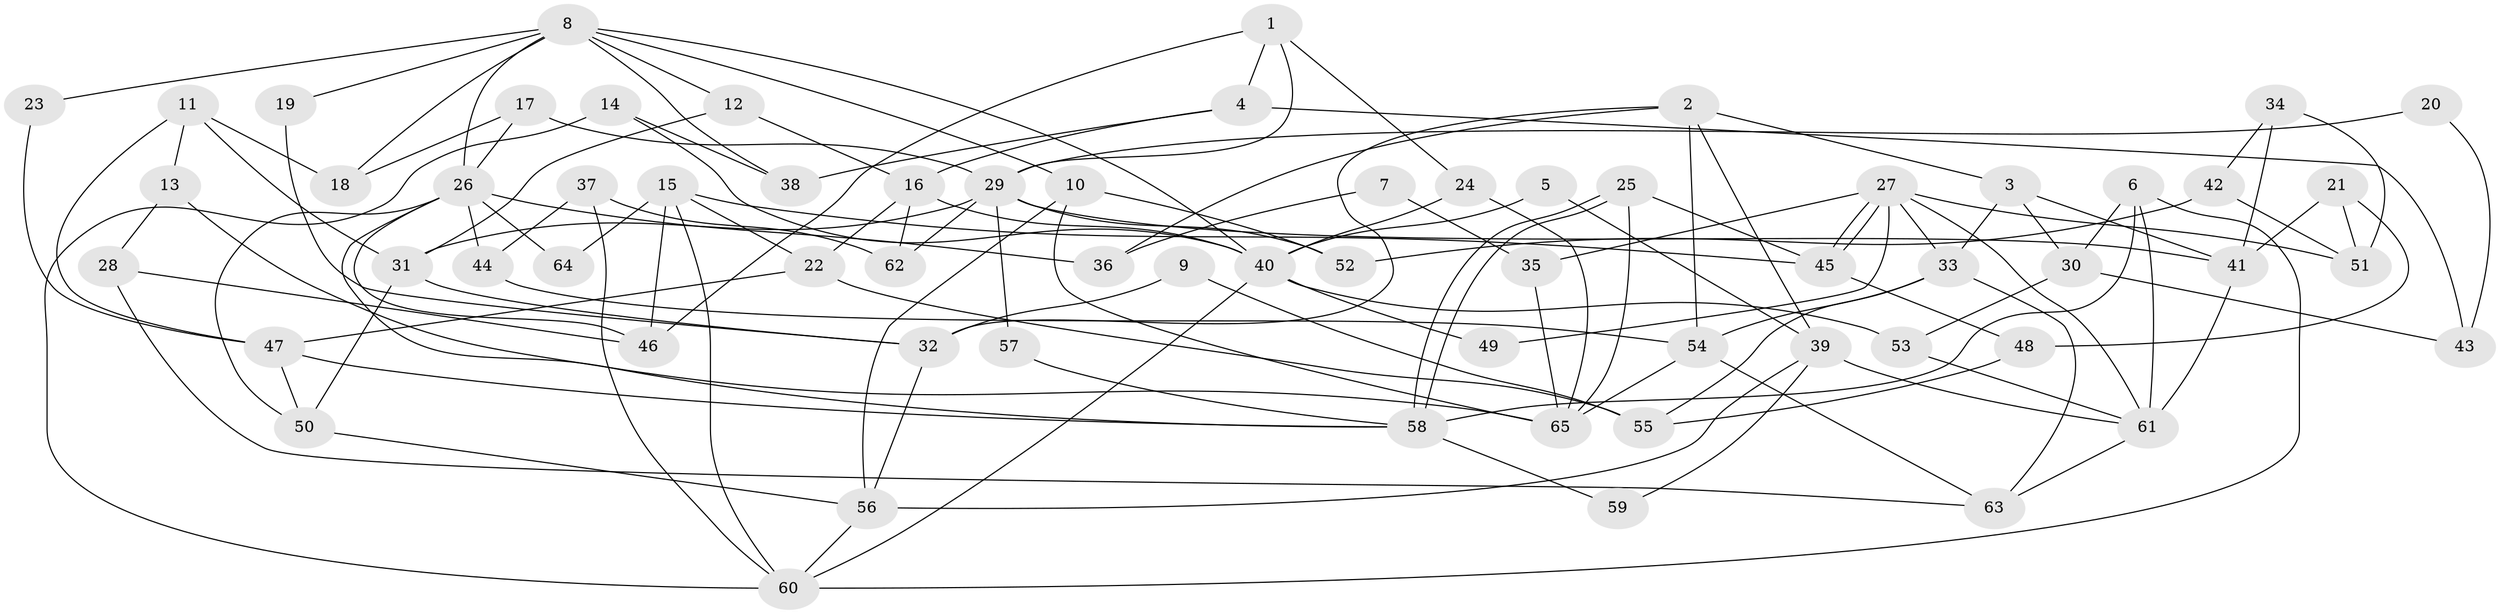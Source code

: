 // Generated by graph-tools (version 1.1) at 2025/50/03/09/25 03:50:15]
// undirected, 65 vertices, 130 edges
graph export_dot {
graph [start="1"]
  node [color=gray90,style=filled];
  1;
  2;
  3;
  4;
  5;
  6;
  7;
  8;
  9;
  10;
  11;
  12;
  13;
  14;
  15;
  16;
  17;
  18;
  19;
  20;
  21;
  22;
  23;
  24;
  25;
  26;
  27;
  28;
  29;
  30;
  31;
  32;
  33;
  34;
  35;
  36;
  37;
  38;
  39;
  40;
  41;
  42;
  43;
  44;
  45;
  46;
  47;
  48;
  49;
  50;
  51;
  52;
  53;
  54;
  55;
  56;
  57;
  58;
  59;
  60;
  61;
  62;
  63;
  64;
  65;
  1 -- 24;
  1 -- 29;
  1 -- 4;
  1 -- 46;
  2 -- 54;
  2 -- 3;
  2 -- 32;
  2 -- 36;
  2 -- 39;
  3 -- 41;
  3 -- 33;
  3 -- 30;
  4 -- 38;
  4 -- 16;
  4 -- 43;
  5 -- 40;
  5 -- 39;
  6 -- 30;
  6 -- 58;
  6 -- 60;
  6 -- 61;
  7 -- 36;
  7 -- 35;
  8 -- 40;
  8 -- 12;
  8 -- 10;
  8 -- 18;
  8 -- 19;
  8 -- 23;
  8 -- 26;
  8 -- 38;
  9 -- 55;
  9 -- 32;
  10 -- 56;
  10 -- 52;
  10 -- 65;
  11 -- 31;
  11 -- 47;
  11 -- 13;
  11 -- 18;
  12 -- 16;
  12 -- 31;
  13 -- 28;
  13 -- 65;
  14 -- 60;
  14 -- 40;
  14 -- 38;
  15 -- 45;
  15 -- 46;
  15 -- 22;
  15 -- 60;
  15 -- 64;
  16 -- 62;
  16 -- 22;
  16 -- 40;
  17 -- 26;
  17 -- 18;
  17 -- 29;
  19 -- 32;
  20 -- 29;
  20 -- 43;
  21 -- 51;
  21 -- 48;
  21 -- 41;
  22 -- 47;
  22 -- 55;
  23 -- 47;
  24 -- 40;
  24 -- 65;
  25 -- 58;
  25 -- 58;
  25 -- 65;
  25 -- 45;
  26 -- 50;
  26 -- 36;
  26 -- 44;
  26 -- 46;
  26 -- 58;
  26 -- 64;
  27 -- 61;
  27 -- 45;
  27 -- 45;
  27 -- 33;
  27 -- 35;
  27 -- 49;
  27 -- 51;
  28 -- 63;
  28 -- 46;
  29 -- 41;
  29 -- 31;
  29 -- 52;
  29 -- 57;
  29 -- 62;
  30 -- 53;
  30 -- 43;
  31 -- 50;
  31 -- 32;
  32 -- 56;
  33 -- 63;
  33 -- 54;
  33 -- 55;
  34 -- 42;
  34 -- 41;
  34 -- 51;
  35 -- 65;
  37 -- 44;
  37 -- 60;
  37 -- 62;
  39 -- 56;
  39 -- 59;
  39 -- 61;
  40 -- 60;
  40 -- 49;
  40 -- 53;
  41 -- 61;
  42 -- 51;
  42 -- 52;
  44 -- 54;
  45 -- 48;
  47 -- 58;
  47 -- 50;
  48 -- 55;
  50 -- 56;
  53 -- 61;
  54 -- 65;
  54 -- 63;
  56 -- 60;
  57 -- 58;
  58 -- 59;
  61 -- 63;
}
